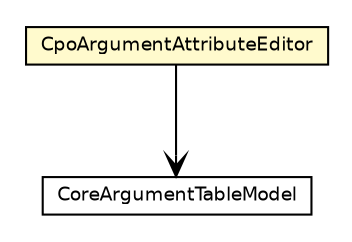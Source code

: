 #!/usr/local/bin/dot
#
# Class diagram 
# Generated by UMLGraph version 5.1 (http://www.umlgraph.org/)
#

digraph G {
	edge [fontname="Helvetica",fontsize=10,labelfontname="Helvetica",labelfontsize=10];
	node [fontname="Helvetica",fontsize=10,shape=plaintext];
	nodesep=0.25;
	ranksep=0.5;
	// org.synchronoss.cpo.util.CpoArgumentAttributeEditor
	c3132 [label=<<table title="org.synchronoss.cpo.util.CpoArgumentAttributeEditor" border="0" cellborder="1" cellspacing="0" cellpadding="2" port="p" bgcolor="lemonChiffon" href="./CpoArgumentAttributeEditor.html">
		<tr><td><table border="0" cellspacing="0" cellpadding="1">
<tr><td align="center" balign="center"> CpoArgumentAttributeEditor </td></tr>
		</table></td></tr>
		</table>>, fontname="Helvetica", fontcolor="black", fontsize=9.0];
	// org.synchronoss.cpo.util.CoreArgumentTableModel
	c3134 [label=<<table title="org.synchronoss.cpo.util.CoreArgumentTableModel" border="0" cellborder="1" cellspacing="0" cellpadding="2" port="p" href="./CoreArgumentTableModel.html">
		<tr><td><table border="0" cellspacing="0" cellpadding="1">
<tr><td align="center" balign="center"> CoreArgumentTableModel </td></tr>
		</table></td></tr>
		</table>>, fontname="Helvetica", fontcolor="black", fontsize=9.0];
	// org.synchronoss.cpo.util.CpoArgumentAttributeEditor NAVASSOC org.synchronoss.cpo.util.CoreArgumentTableModel
	c3132:p -> c3134:p [taillabel="", label="", headlabel="", fontname="Helvetica", fontcolor="black", fontsize=10.0, color="black", arrowhead=open];
}

